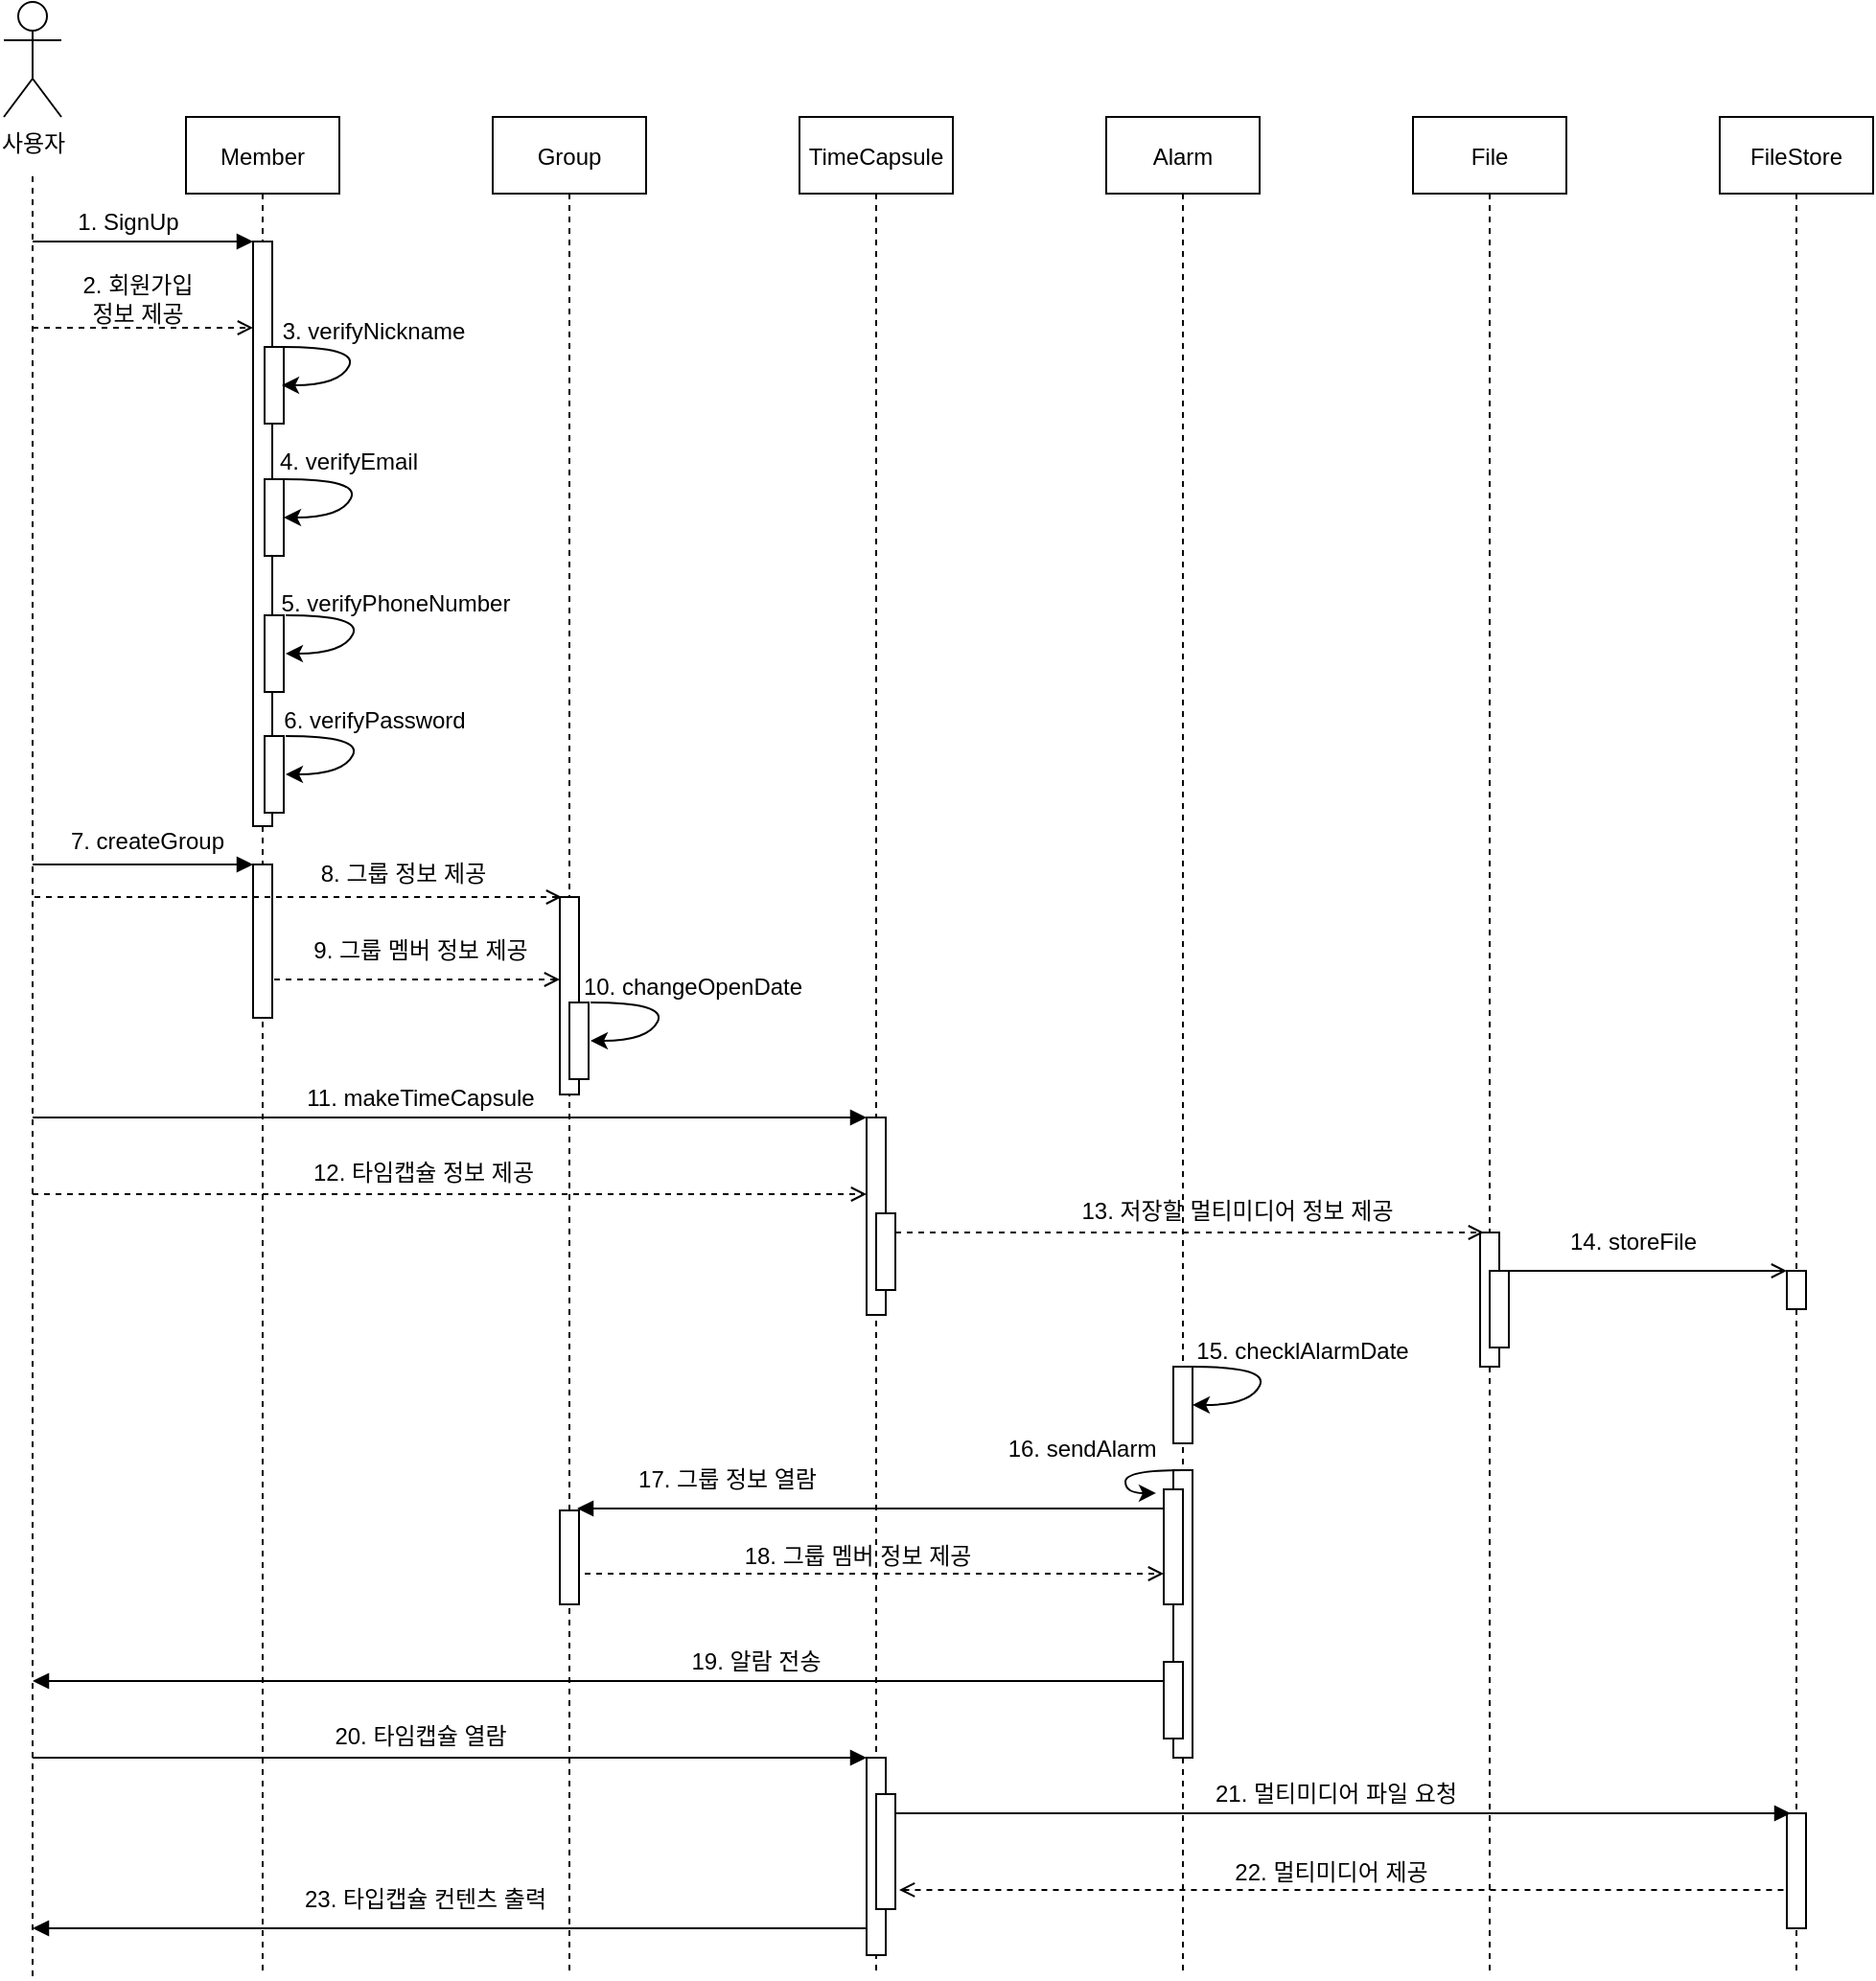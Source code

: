 <mxfile version="18.0.5" type="device"><diagram id="kgpKYQtTHZ0yAKxKKP6v" name="Page-1"><mxGraphModel dx="818" dy="785" grid="1" gridSize="10" guides="1" tooltips="1" connect="1" arrows="1" fold="1" page="1" pageScale="1" pageWidth="850" pageHeight="1100" background="#FFFFFF" math="0" shadow="0"><root><mxCell id="0"/><mxCell id="1" parent="0"/><mxCell id="3nuBFxr9cyL0pnOWT2aG-1" value="Member" style="shape=umlLifeline;perimeter=lifelinePerimeter;container=1;collapsible=0;recursiveResize=0;rounded=0;shadow=0;strokeWidth=1;" parent="1" vertex="1"><mxGeometry x="120" y="80" width="80" height="970" as="geometry"/></mxCell><mxCell id="e3KAC0Q9HWKIHsAOdopp-61" value="" style="verticalAlign=bottom;endArrow=open;shadow=0;strokeWidth=1;entryX=0.2;entryY=0.005;entryDx=0;entryDy=0;entryPerimeter=0;endFill=0;dashed=1;" parent="3nuBFxr9cyL0pnOWT2aG-1" edge="1"><mxGeometry relative="1" as="geometry"><mxPoint x="40" y="450" as="sourcePoint"/><mxPoint x="195" y="450" as="targetPoint"/></mxGeometry></mxCell><mxCell id="3nuBFxr9cyL0pnOWT2aG-2" value="" style="points=[];perimeter=orthogonalPerimeter;rounded=0;shadow=0;strokeWidth=1;" parent="3nuBFxr9cyL0pnOWT2aG-1" vertex="1"><mxGeometry x="35" y="65" width="10" height="305" as="geometry"/></mxCell><mxCell id="e3KAC0Q9HWKIHsAOdopp-18" value="" style="verticalAlign=bottom;endArrow=block;shadow=0;strokeWidth=1;entryX=0.2;entryY=0.005;entryDx=0;entryDy=0;entryPerimeter=0;" parent="3nuBFxr9cyL0pnOWT2aG-1" edge="1"><mxGeometry relative="1" as="geometry"><mxPoint x="-80" y="65" as="sourcePoint"/><mxPoint x="35" y="65" as="targetPoint"/></mxGeometry></mxCell><mxCell id="e3KAC0Q9HWKIHsAOdopp-23" value="" style="verticalAlign=bottom;endArrow=open;shadow=0;strokeWidth=1;entryX=0.2;entryY=0.005;entryDx=0;entryDy=0;entryPerimeter=0;endFill=0;dashed=1;" parent="3nuBFxr9cyL0pnOWT2aG-1" edge="1"><mxGeometry relative="1" as="geometry"><mxPoint x="-80" y="110" as="sourcePoint"/><mxPoint x="35" y="110" as="targetPoint"/></mxGeometry></mxCell><mxCell id="e3KAC0Q9HWKIHsAOdopp-28" value="" style="points=[];perimeter=orthogonalPerimeter;rounded=0;shadow=0;strokeWidth=1;" parent="3nuBFxr9cyL0pnOWT2aG-1" vertex="1"><mxGeometry x="41" y="120" width="10" height="40" as="geometry"/></mxCell><mxCell id="e3KAC0Q9HWKIHsAOdopp-29" value="" style="points=[];perimeter=orthogonalPerimeter;rounded=0;shadow=0;strokeWidth=1;" parent="3nuBFxr9cyL0pnOWT2aG-1" vertex="1"><mxGeometry x="41" y="189" width="10" height="40" as="geometry"/></mxCell><mxCell id="e3KAC0Q9HWKIHsAOdopp-31" value="" style="points=[];perimeter=orthogonalPerimeter;rounded=0;shadow=0;strokeWidth=1;" parent="3nuBFxr9cyL0pnOWT2aG-1" vertex="1"><mxGeometry x="41" y="260" width="10" height="40" as="geometry"/></mxCell><mxCell id="e3KAC0Q9HWKIHsAOdopp-38" value="" style="points=[];perimeter=orthogonalPerimeter;rounded=0;shadow=0;strokeWidth=1;" parent="3nuBFxr9cyL0pnOWT2aG-1" vertex="1"><mxGeometry x="35" y="390" width="10" height="80" as="geometry"/></mxCell><mxCell id="e3KAC0Q9HWKIHsAOdopp-39" value="" style="verticalAlign=bottom;endArrow=block;shadow=0;strokeWidth=1;entryX=0.2;entryY=0.005;entryDx=0;entryDy=0;entryPerimeter=0;" parent="3nuBFxr9cyL0pnOWT2aG-1" edge="1"><mxGeometry relative="1" as="geometry"><mxPoint x="-80" y="390" as="sourcePoint"/><mxPoint x="35" y="390" as="targetPoint"/></mxGeometry></mxCell><mxCell id="3nuBFxr9cyL0pnOWT2aG-5" value="Group" style="shape=umlLifeline;perimeter=lifelinePerimeter;container=1;collapsible=0;recursiveResize=0;rounded=0;shadow=0;strokeWidth=1;" parent="1" vertex="1"><mxGeometry x="280" y="80" width="80" height="970" as="geometry"/></mxCell><mxCell id="e3KAC0Q9HWKIHsAOdopp-47" value="" style="points=[];perimeter=orthogonalPerimeter;rounded=0;shadow=0;strokeWidth=1;" parent="3nuBFxr9cyL0pnOWT2aG-5" vertex="1"><mxGeometry x="35" y="407" width="10" height="103" as="geometry"/></mxCell><mxCell id="e3KAC0Q9HWKIHsAOdopp-67" value="12. 타임캡슐 정보 제공" style="text;html=1;strokeColor=none;fillColor=none;align=center;verticalAlign=middle;whiteSpace=wrap;rounded=0;" parent="3nuBFxr9cyL0pnOWT2aG-5" vertex="1"><mxGeometry x="-106" y="536" width="140" height="30" as="geometry"/></mxCell><mxCell id="e3KAC0Q9HWKIHsAOdopp-107" value="23. 타입캡슐 컨텐츠 출력" style="text;html=1;strokeColor=none;fillColor=none;align=center;verticalAlign=middle;whiteSpace=wrap;rounded=0;" parent="3nuBFxr9cyL0pnOWT2aG-5" vertex="1"><mxGeometry x="-115" y="915" width="160" height="30" as="geometry"/></mxCell><mxCell id="e3KAC0Q9HWKIHsAOdopp-5" value="TimeCapsule" style="shape=umlLifeline;perimeter=lifelinePerimeter;container=1;collapsible=0;recursiveResize=0;rounded=0;shadow=0;strokeWidth=1;" parent="1" vertex="1"><mxGeometry x="440" y="80" width="80" height="970" as="geometry"/></mxCell><mxCell id="e3KAC0Q9HWKIHsAOdopp-63" value="" style="points=[];perimeter=orthogonalPerimeter;rounded=0;shadow=0;strokeWidth=1;" parent="e3KAC0Q9HWKIHsAOdopp-5" vertex="1"><mxGeometry x="35" y="522" width="10" height="103" as="geometry"/></mxCell><mxCell id="e3KAC0Q9HWKIHsAOdopp-64" value="" style="verticalAlign=bottom;endArrow=block;shadow=0;strokeWidth=1;entryX=0.2;entryY=0.005;entryDx=0;entryDy=0;entryPerimeter=0;" parent="e3KAC0Q9HWKIHsAOdopp-5" edge="1"><mxGeometry relative="1" as="geometry"><mxPoint x="-400" y="522" as="sourcePoint"/><mxPoint x="35" y="522" as="targetPoint"/></mxGeometry></mxCell><mxCell id="e3KAC0Q9HWKIHsAOdopp-68" value="" style="points=[];perimeter=orthogonalPerimeter;rounded=0;shadow=0;strokeWidth=1;" parent="e3KAC0Q9HWKIHsAOdopp-5" vertex="1"><mxGeometry x="40" y="572" width="10" height="40" as="geometry"/></mxCell><mxCell id="e3KAC0Q9HWKIHsAOdopp-97" value="" style="points=[];perimeter=orthogonalPerimeter;rounded=0;shadow=0;strokeWidth=1;" parent="e3KAC0Q9HWKIHsAOdopp-5" vertex="1"><mxGeometry x="35" y="856" width="10" height="103" as="geometry"/></mxCell><mxCell id="e3KAC0Q9HWKIHsAOdopp-98" value="" style="points=[];perimeter=orthogonalPerimeter;rounded=0;shadow=0;strokeWidth=1;" parent="e3KAC0Q9HWKIHsAOdopp-5" vertex="1"><mxGeometry x="40" y="875" width="10" height="60" as="geometry"/></mxCell><mxCell id="e3KAC0Q9HWKIHsAOdopp-7" value="Alarm" style="shape=umlLifeline;perimeter=lifelinePerimeter;container=1;collapsible=0;recursiveResize=0;rounded=0;shadow=0;strokeWidth=1;" parent="1" vertex="1"><mxGeometry x="600" y="80" width="80" height="970" as="geometry"/></mxCell><mxCell id="e3KAC0Q9HWKIHsAOdopp-79" value="" style="points=[];perimeter=orthogonalPerimeter;rounded=0;shadow=0;strokeWidth=1;" parent="e3KAC0Q9HWKIHsAOdopp-7" vertex="1"><mxGeometry x="35" y="652" width="10" height="40" as="geometry"/></mxCell><mxCell id="e3KAC0Q9HWKIHsAOdopp-80" value="" style="curved=1;endArrow=classic;html=1;rounded=0;" parent="e3KAC0Q9HWKIHsAOdopp-7" edge="1"><mxGeometry width="50" height="50" relative="1" as="geometry"><mxPoint x="45" y="652" as="sourcePoint"/><mxPoint x="45" y="672" as="targetPoint"/><Array as="points"><mxPoint x="85" y="652"/><mxPoint x="75" y="672"/></Array></mxGeometry></mxCell><mxCell id="e3KAC0Q9HWKIHsAOdopp-82" value="" style="points=[];perimeter=orthogonalPerimeter;rounded=0;shadow=0;strokeWidth=1;" parent="e3KAC0Q9HWKIHsAOdopp-7" vertex="1"><mxGeometry x="35" y="706" width="10" height="150" as="geometry"/></mxCell><mxCell id="e3KAC0Q9HWKIHsAOdopp-83" value="" style="curved=1;endArrow=classic;html=1;rounded=0;entryX=-0.4;entryY=0.033;entryDx=0;entryDy=0;entryPerimeter=0;" parent="e3KAC0Q9HWKIHsAOdopp-7" target="e3KAC0Q9HWKIHsAOdopp-88" edge="1"><mxGeometry width="50" height="50" relative="1" as="geometry"><mxPoint x="40" y="706" as="sourcePoint"/><mxPoint x="40" y="726" as="targetPoint"/><Array as="points"><mxPoint x="10" y="706"/><mxPoint x="10" y="718"/></Array></mxGeometry></mxCell><mxCell id="e3KAC0Q9HWKIHsAOdopp-88" value="" style="points=[];perimeter=orthogonalPerimeter;rounded=0;shadow=0;strokeWidth=1;" parent="e3KAC0Q9HWKIHsAOdopp-7" vertex="1"><mxGeometry x="30" y="716" width="10" height="60" as="geometry"/></mxCell><mxCell id="e3KAC0Q9HWKIHsAOdopp-90" value="" style="verticalAlign=bottom;endArrow=open;shadow=0;strokeWidth=1;endFill=0;dashed=1;" parent="e3KAC0Q9HWKIHsAOdopp-7" edge="1"><mxGeometry relative="1" as="geometry"><mxPoint x="-272" y="760" as="sourcePoint"/><mxPoint x="30" y="760" as="targetPoint"/></mxGeometry></mxCell><mxCell id="e3KAC0Q9HWKIHsAOdopp-92" value="" style="points=[];perimeter=orthogonalPerimeter;rounded=0;shadow=0;strokeWidth=1;" parent="e3KAC0Q9HWKIHsAOdopp-7" vertex="1"><mxGeometry x="30" y="806" width="10" height="40" as="geometry"/></mxCell><mxCell id="e3KAC0Q9HWKIHsAOdopp-9" value="File" style="shape=umlLifeline;perimeter=lifelinePerimeter;container=1;collapsible=0;recursiveResize=0;rounded=0;shadow=0;strokeWidth=1;" parent="1" vertex="1"><mxGeometry x="760" y="80" width="80" height="970" as="geometry"/></mxCell><mxCell id="e3KAC0Q9HWKIHsAOdopp-73" value="" style="points=[];perimeter=orthogonalPerimeter;rounded=0;shadow=0;strokeWidth=1;" parent="e3KAC0Q9HWKIHsAOdopp-9" vertex="1"><mxGeometry x="35" y="582" width="10" height="70" as="geometry"/></mxCell><mxCell id="e3KAC0Q9HWKIHsAOdopp-74" value="" style="points=[];perimeter=orthogonalPerimeter;rounded=0;shadow=0;strokeWidth=1;" parent="e3KAC0Q9HWKIHsAOdopp-9" vertex="1"><mxGeometry x="40" y="602" width="10" height="40" as="geometry"/></mxCell><mxCell id="e3KAC0Q9HWKIHsAOdopp-101" value="21. 멀티미디어 파일 요청" style="text;html=1;strokeColor=none;fillColor=none;align=center;verticalAlign=middle;whiteSpace=wrap;rounded=0;" parent="e3KAC0Q9HWKIHsAOdopp-9" vertex="1"><mxGeometry x="-115" y="860" width="150" height="30" as="geometry"/></mxCell><mxCell id="e3KAC0Q9HWKIHsAOdopp-11" value="FileStore" style="shape=umlLifeline;perimeter=lifelinePerimeter;container=1;collapsible=0;recursiveResize=0;rounded=0;shadow=0;strokeWidth=1;" parent="1" vertex="1"><mxGeometry x="920" y="80" width="80" height="970" as="geometry"/></mxCell><mxCell id="e3KAC0Q9HWKIHsAOdopp-78" value="" style="points=[];perimeter=orthogonalPerimeter;rounded=0;shadow=0;strokeWidth=1;" parent="e3KAC0Q9HWKIHsAOdopp-11" vertex="1"><mxGeometry x="35" y="602" width="10" height="20" as="geometry"/></mxCell><mxCell id="e3KAC0Q9HWKIHsAOdopp-100" value="" style="points=[];perimeter=orthogonalPerimeter;rounded=0;shadow=0;strokeWidth=1;" parent="e3KAC0Q9HWKIHsAOdopp-11" vertex="1"><mxGeometry x="35" y="885" width="10" height="60" as="geometry"/></mxCell><mxCell id="e3KAC0Q9HWKIHsAOdopp-13" value="사용자" style="shape=umlActor;verticalLabelPosition=bottom;verticalAlign=top;html=1;outlineConnect=0;" parent="1" vertex="1"><mxGeometry x="25" y="20" width="30" height="60" as="geometry"/></mxCell><mxCell id="e3KAC0Q9HWKIHsAOdopp-14" value="" style="endArrow=none;dashed=1;html=1;rounded=0;" parent="1" edge="1"><mxGeometry width="50" height="50" relative="1" as="geometry"><mxPoint x="40" y="1050" as="sourcePoint"/><mxPoint x="40" y="110" as="targetPoint"/></mxGeometry></mxCell><mxCell id="e3KAC0Q9HWKIHsAOdopp-19" value="1. SignUp" style="text;html=1;strokeColor=none;fillColor=none;align=center;verticalAlign=middle;whiteSpace=wrap;rounded=0;" parent="1" vertex="1"><mxGeometry x="55" y="120" width="70" height="30" as="geometry"/></mxCell><mxCell id="e3KAC0Q9HWKIHsAOdopp-22" value="2. 회원가입 정보 제공" style="text;html=1;strokeColor=none;fillColor=none;align=center;verticalAlign=middle;whiteSpace=wrap;rounded=0;" parent="1" vertex="1"><mxGeometry x="60" y="160" width="70" height="30" as="geometry"/></mxCell><mxCell id="e3KAC0Q9HWKIHsAOdopp-27" value="" style="curved=1;endArrow=classic;html=1;rounded=0;" parent="1" edge="1"><mxGeometry width="50" height="50" relative="1" as="geometry"><mxPoint x="170" y="200" as="sourcePoint"/><mxPoint x="170" y="220" as="targetPoint"/><Array as="points"><mxPoint x="210" y="200"/><mxPoint x="200" y="220"/></Array></mxGeometry></mxCell><mxCell id="e3KAC0Q9HWKIHsAOdopp-26" value="3. verifyNickname" style="text;html=1;strokeColor=none;fillColor=none;align=center;verticalAlign=middle;whiteSpace=wrap;rounded=0;" parent="1" vertex="1"><mxGeometry x="168" y="177" width="100" height="30" as="geometry"/></mxCell><mxCell id="e3KAC0Q9HWKIHsAOdopp-25" value="" style="curved=1;endArrow=classic;html=1;rounded=0;" parent="1" edge="1"><mxGeometry width="50" height="50" relative="1" as="geometry"><mxPoint x="171" y="269" as="sourcePoint"/><mxPoint x="171" y="289" as="targetPoint"/><Array as="points"><mxPoint x="211" y="269"/><mxPoint x="201" y="289"/></Array></mxGeometry></mxCell><mxCell id="e3KAC0Q9HWKIHsAOdopp-30" value="4. verifyEmail" style="text;html=1;strokeColor=none;fillColor=none;align=center;verticalAlign=middle;whiteSpace=wrap;rounded=0;" parent="1" vertex="1"><mxGeometry x="155" y="245" width="100" height="30" as="geometry"/></mxCell><mxCell id="e3KAC0Q9HWKIHsAOdopp-32" value="" style="curved=1;endArrow=classic;html=1;rounded=0;" parent="1" edge="1"><mxGeometry width="50" height="50" relative="1" as="geometry"><mxPoint x="172" y="340" as="sourcePoint"/><mxPoint x="172" y="360" as="targetPoint"/><Array as="points"><mxPoint x="212" y="340"/><mxPoint x="202" y="360"/></Array></mxGeometry></mxCell><mxCell id="e3KAC0Q9HWKIHsAOdopp-33" value="5. verifyPhoneNumber" style="text;html=1;strokeColor=none;fillColor=none;align=center;verticalAlign=middle;whiteSpace=wrap;rounded=0;" parent="1" vertex="1"><mxGeometry x="167" y="319" width="125" height="30" as="geometry"/></mxCell><mxCell id="e3KAC0Q9HWKIHsAOdopp-34" value="" style="points=[];perimeter=orthogonalPerimeter;rounded=0;shadow=0;strokeWidth=1;" parent="1" vertex="1"><mxGeometry x="161" y="403" width="10" height="40" as="geometry"/></mxCell><mxCell id="e3KAC0Q9HWKIHsAOdopp-35" value="" style="curved=1;endArrow=classic;html=1;rounded=0;" parent="1" edge="1"><mxGeometry width="50" height="50" relative="1" as="geometry"><mxPoint x="172" y="403" as="sourcePoint"/><mxPoint x="172" y="423" as="targetPoint"/><Array as="points"><mxPoint x="212" y="403"/><mxPoint x="202" y="423"/></Array></mxGeometry></mxCell><mxCell id="e3KAC0Q9HWKIHsAOdopp-37" value="6. verifyPassword" style="text;html=1;strokeColor=none;fillColor=none;align=center;verticalAlign=middle;whiteSpace=wrap;rounded=0;" parent="1" vertex="1"><mxGeometry x="156" y="380" width="125" height="30" as="geometry"/></mxCell><mxCell id="e3KAC0Q9HWKIHsAOdopp-40" value="7. createGroup" style="text;html=1;strokeColor=none;fillColor=none;align=center;verticalAlign=middle;whiteSpace=wrap;rounded=0;" parent="1" vertex="1"><mxGeometry x="55" y="443" width="90" height="30" as="geometry"/></mxCell><mxCell id="e3KAC0Q9HWKIHsAOdopp-53" value="" style="points=[];perimeter=orthogonalPerimeter;rounded=0;shadow=0;strokeWidth=1;" parent="1" vertex="1"><mxGeometry x="320" y="542" width="10" height="40" as="geometry"/></mxCell><mxCell id="e3KAC0Q9HWKIHsAOdopp-54" value="" style="curved=1;endArrow=classic;html=1;rounded=0;" parent="1" edge="1"><mxGeometry width="50" height="50" relative="1" as="geometry"><mxPoint x="331" y="542" as="sourcePoint"/><mxPoint x="331" y="562" as="targetPoint"/><Array as="points"><mxPoint x="371" y="542"/><mxPoint x="361" y="562"/></Array></mxGeometry></mxCell><mxCell id="e3KAC0Q9HWKIHsAOdopp-55" value="10. changeOpenDate" style="text;html=1;strokeColor=none;fillColor=none;align=center;verticalAlign=middle;whiteSpace=wrap;rounded=0;" parent="1" vertex="1"><mxGeometry x="322" y="519" width="125" height="30" as="geometry"/></mxCell><mxCell id="e3KAC0Q9HWKIHsAOdopp-50" value="" style="verticalAlign=bottom;endArrow=open;shadow=0;strokeWidth=1;entryX=0.2;entryY=0.005;entryDx=0;entryDy=0;entryPerimeter=0;endFill=0;dashed=1;" parent="1" edge="1"><mxGeometry relative="1" as="geometry"><mxPoint x="41" y="487" as="sourcePoint"/><mxPoint x="316" y="487" as="targetPoint"/></mxGeometry></mxCell><mxCell id="e3KAC0Q9HWKIHsAOdopp-56" value="8. 그룹 정보 제공" style="text;html=1;strokeColor=none;fillColor=none;align=center;verticalAlign=middle;whiteSpace=wrap;rounded=0;" parent="1" vertex="1"><mxGeometry x="171" y="460" width="125" height="30" as="geometry"/></mxCell><mxCell id="e3KAC0Q9HWKIHsAOdopp-59" value="9. 그룹 멤버 정보 제공" style="text;html=1;strokeColor=none;fillColor=none;align=center;verticalAlign=middle;whiteSpace=wrap;rounded=0;" parent="1" vertex="1"><mxGeometry x="180" y="500" width="125" height="30" as="geometry"/></mxCell><mxCell id="e3KAC0Q9HWKIHsAOdopp-65" value="11. makeTimeCapsule" style="text;html=1;strokeColor=none;fillColor=none;align=center;verticalAlign=middle;whiteSpace=wrap;rounded=0;" parent="1" vertex="1"><mxGeometry x="180" y="577" width="125" height="30" as="geometry"/></mxCell><mxCell id="e3KAC0Q9HWKIHsAOdopp-66" value="" style="verticalAlign=bottom;endArrow=open;shadow=0;strokeWidth=1;entryX=0.2;entryY=0.005;entryDx=0;entryDy=0;entryPerimeter=0;endFill=0;dashed=1;" parent="1" edge="1"><mxGeometry relative="1" as="geometry"><mxPoint x="40" y="642" as="sourcePoint"/><mxPoint x="475" y="642" as="targetPoint"/></mxGeometry></mxCell><mxCell id="e3KAC0Q9HWKIHsAOdopp-71" value="" style="verticalAlign=bottom;endArrow=open;shadow=0;strokeWidth=1;endFill=0;dashed=1;entryX=0.2;entryY=0;entryDx=0;entryDy=0;entryPerimeter=0;" parent="1" target="e3KAC0Q9HWKIHsAOdopp-73" edge="1"><mxGeometry relative="1" as="geometry"><mxPoint x="490" y="662" as="sourcePoint"/><mxPoint x="790" y="662" as="targetPoint"/></mxGeometry></mxCell><mxCell id="e3KAC0Q9HWKIHsAOdopp-72" value="13. 저장할 멀티미디어 정보 제공" style="text;html=1;strokeColor=none;fillColor=none;align=center;verticalAlign=middle;whiteSpace=wrap;rounded=0;" parent="1" vertex="1"><mxGeometry x="577" y="636" width="183" height="30" as="geometry"/></mxCell><mxCell id="e3KAC0Q9HWKIHsAOdopp-76" value="" style="verticalAlign=bottom;endArrow=open;shadow=0;strokeWidth=1;entryX=0.2;entryY=0.005;entryDx=0;entryDy=0;entryPerimeter=0;endFill=0;" parent="1" edge="1"><mxGeometry relative="1" as="geometry"><mxPoint x="800" y="682" as="sourcePoint"/><mxPoint x="955" y="682" as="targetPoint"/></mxGeometry></mxCell><mxCell id="e3KAC0Q9HWKIHsAOdopp-77" value="14. storeFile" style="text;html=1;strokeColor=none;fillColor=none;align=center;verticalAlign=middle;whiteSpace=wrap;rounded=0;" parent="1" vertex="1"><mxGeometry x="830" y="652" width="90" height="30" as="geometry"/></mxCell><mxCell id="e3KAC0Q9HWKIHsAOdopp-81" value="15. checklAlarmDate" style="text;html=1;strokeColor=none;fillColor=none;align=center;verticalAlign=middle;whiteSpace=wrap;rounded=0;" parent="1" vertex="1"><mxGeometry x="640" y="709" width="125" height="30" as="geometry"/></mxCell><mxCell id="e3KAC0Q9HWKIHsAOdopp-84" value="16. sendAlarm" style="text;html=1;strokeColor=none;fillColor=none;align=center;verticalAlign=middle;whiteSpace=wrap;rounded=0;" parent="1" vertex="1"><mxGeometry x="525" y="760" width="125" height="30" as="geometry"/></mxCell><mxCell id="e3KAC0Q9HWKIHsAOdopp-87" value="" style="verticalAlign=bottom;endArrow=none;shadow=0;strokeWidth=1;startArrow=block;startFill=1;endFill=0;" parent="1" edge="1"><mxGeometry relative="1" as="geometry"><mxPoint x="324" y="806" as="sourcePoint"/><mxPoint x="630" y="806" as="targetPoint"/></mxGeometry></mxCell><mxCell id="e3KAC0Q9HWKIHsAOdopp-85" value="" style="points=[];perimeter=orthogonalPerimeter;rounded=0;shadow=0;strokeWidth=1;" parent="1" vertex="1"><mxGeometry x="315" y="807" width="10" height="49" as="geometry"/></mxCell><mxCell id="e3KAC0Q9HWKIHsAOdopp-89" value="17. 그룹 정보 열람" style="text;html=1;strokeColor=none;fillColor=none;align=center;verticalAlign=middle;whiteSpace=wrap;rounded=0;" parent="1" vertex="1"><mxGeometry x="340" y="776" width="125" height="30" as="geometry"/></mxCell><mxCell id="e3KAC0Q9HWKIHsAOdopp-91" value="18. 그룹 멤버 정보 제공" style="text;html=1;strokeColor=none;fillColor=none;align=center;verticalAlign=middle;whiteSpace=wrap;rounded=0;" parent="1" vertex="1"><mxGeometry x="403" y="816" width="135" height="30" as="geometry"/></mxCell><mxCell id="e3KAC0Q9HWKIHsAOdopp-93" value="" style="verticalAlign=bottom;endArrow=none;shadow=0;strokeWidth=1;entryX=0.2;entryY=0.005;entryDx=0;entryDy=0;entryPerimeter=0;startArrow=block;startFill=1;endFill=0;" parent="1" edge="1"><mxGeometry relative="1" as="geometry"><mxPoint x="40" y="896" as="sourcePoint"/><mxPoint x="630" y="896" as="targetPoint"/></mxGeometry></mxCell><mxCell id="e3KAC0Q9HWKIHsAOdopp-94" value="19. 알람 전송" style="text;html=1;strokeColor=none;fillColor=none;align=center;verticalAlign=middle;whiteSpace=wrap;rounded=0;" parent="1" vertex="1"><mxGeometry x="350" y="871" width="135" height="30" as="geometry"/></mxCell><mxCell id="e3KAC0Q9HWKIHsAOdopp-95" value="" style="verticalAlign=bottom;endArrow=block;shadow=0;strokeWidth=1;entryX=0.2;entryY=0.005;entryDx=0;entryDy=0;entryPerimeter=0;" parent="1" edge="1"><mxGeometry relative="1" as="geometry"><mxPoint x="40" y="936" as="sourcePoint"/><mxPoint x="475" y="936" as="targetPoint"/></mxGeometry></mxCell><mxCell id="e3KAC0Q9HWKIHsAOdopp-96" value="20. 타임캡슐 열람" style="text;html=1;strokeColor=none;fillColor=none;align=center;verticalAlign=middle;whiteSpace=wrap;rounded=0;" parent="1" vertex="1"><mxGeometry x="175" y="910" width="135" height="30" as="geometry"/></mxCell><mxCell id="e3KAC0Q9HWKIHsAOdopp-99" value="" style="verticalAlign=bottom;endArrow=block;shadow=0;strokeWidth=1;entryX=0.2;entryY=0;entryDx=0;entryDy=0;entryPerimeter=0;" parent="1" target="e3KAC0Q9HWKIHsAOdopp-100" edge="1"><mxGeometry relative="1" as="geometry"><mxPoint x="490" y="965" as="sourcePoint"/><mxPoint x="950" y="965" as="targetPoint"/></mxGeometry></mxCell><mxCell id="e3KAC0Q9HWKIHsAOdopp-103" value="" style="verticalAlign=bottom;endArrow=none;shadow=0;strokeWidth=1;entryX=0.2;entryY=0.005;entryDx=0;entryDy=0;entryPerimeter=0;endFill=0;dashed=1;startArrow=open;startFill=0;exitX=1.2;exitY=0.833;exitDx=0;exitDy=0;exitPerimeter=0;" parent="1" source="e3KAC0Q9HWKIHsAOdopp-98" edge="1"><mxGeometry relative="1" as="geometry"><mxPoint x="520" y="1005" as="sourcePoint"/><mxPoint x="955" y="1005" as="targetPoint"/></mxGeometry></mxCell><mxCell id="e3KAC0Q9HWKIHsAOdopp-104" value="22. 멀티미디어 제공" style="text;html=1;strokeColor=none;fillColor=none;align=center;verticalAlign=middle;whiteSpace=wrap;rounded=0;" parent="1" vertex="1"><mxGeometry x="650" y="981" width="135" height="30" as="geometry"/></mxCell><mxCell id="e3KAC0Q9HWKIHsAOdopp-106" value="" style="verticalAlign=bottom;endArrow=none;shadow=0;strokeWidth=1;entryX=0.2;entryY=0.005;entryDx=0;entryDy=0;entryPerimeter=0;startArrow=block;startFill=1;endFill=0;" parent="1" edge="1"><mxGeometry relative="1" as="geometry"><mxPoint x="40" y="1025" as="sourcePoint"/><mxPoint x="475" y="1025" as="targetPoint"/></mxGeometry></mxCell></root></mxGraphModel></diagram></mxfile>